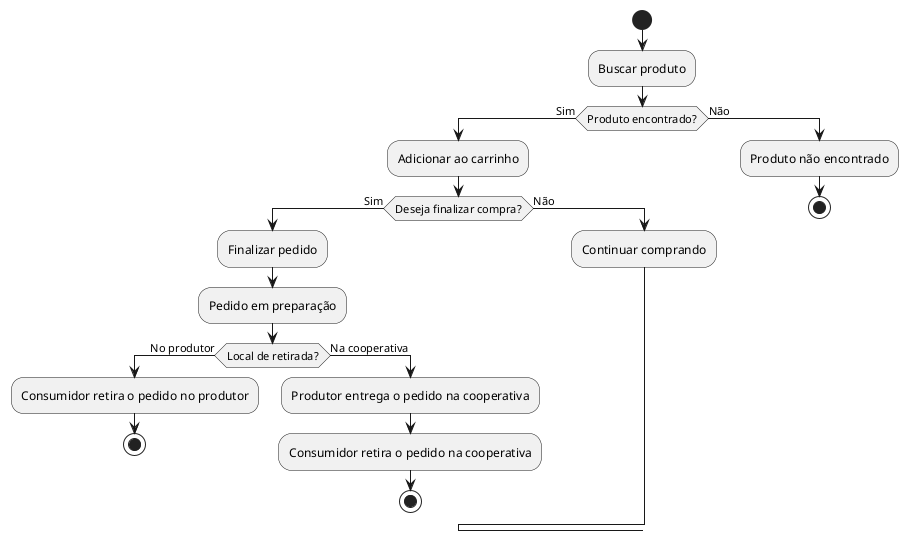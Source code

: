 @startuml
start
:Buscar produto;
if (Produto encontrado?) then (Sim)
  :Adicionar ao carrinho;
  if (Deseja finalizar compra?) then (Sim)
    :Finalizar pedido;
    :Pedido em preparação;
    if (Local de retirada?) then (No produtor)
      :Consumidor retira o pedido no produtor;
      stop
    else (Na cooperativa)
      :Produtor entrega o pedido na cooperativa;
      :Consumidor retira o pedido na cooperativa;
      stop
    endif
  else (Não)
    :Continuar comprando;
  endif
else (Não)
  :Produto não encontrado;
  stop
endif
@enduml